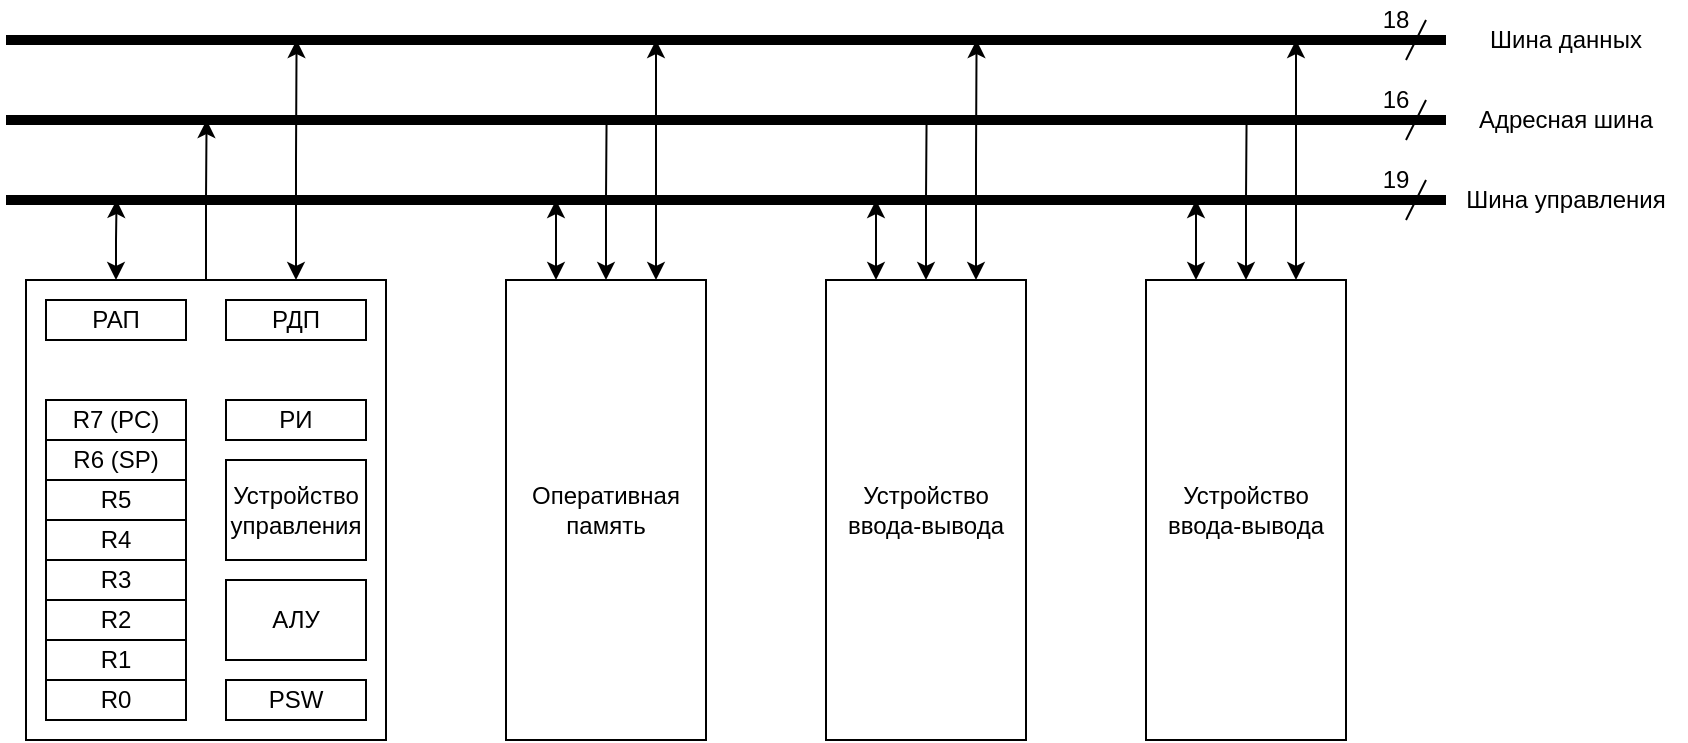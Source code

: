 <mxfile version="22.1.11" type="device">
  <diagram name="Страница — 1" id="DgMrOZExwOme68rczHl-">
    <mxGraphModel dx="1195" dy="650" grid="1" gridSize="10" guides="1" tooltips="1" connect="1" arrows="1" fold="1" page="1" pageScale="1" pageWidth="827" pageHeight="1169" math="0" shadow="0">
      <root>
        <mxCell id="0" />
        <mxCell id="1" parent="0" />
        <mxCell id="erTlXRJ_kG2G_GojFqZr-39" style="edgeStyle=orthogonalEdgeStyle;rounded=0;orthogonalLoop=1;jettySize=auto;html=1;exitX=0.25;exitY=0;exitDx=0;exitDy=0;startArrow=classic;startFill=1;" edge="1" parent="1" source="erTlXRJ_kG2G_GojFqZr-1">
          <mxGeometry relative="1" as="geometry">
            <mxPoint x="95.286" y="120" as="targetPoint" />
          </mxGeometry>
        </mxCell>
        <mxCell id="erTlXRJ_kG2G_GojFqZr-40" style="edgeStyle=orthogonalEdgeStyle;rounded=0;orthogonalLoop=1;jettySize=auto;html=1;exitX=0.5;exitY=0;exitDx=0;exitDy=0;" edge="1" parent="1" source="erTlXRJ_kG2G_GojFqZr-1">
          <mxGeometry relative="1" as="geometry">
            <mxPoint x="140.286" y="80" as="targetPoint" />
          </mxGeometry>
        </mxCell>
        <mxCell id="erTlXRJ_kG2G_GojFqZr-41" style="edgeStyle=orthogonalEdgeStyle;rounded=0;orthogonalLoop=1;jettySize=auto;html=1;exitX=0.75;exitY=0;exitDx=0;exitDy=0;startArrow=classic;startFill=1;" edge="1" parent="1" source="erTlXRJ_kG2G_GojFqZr-1">
          <mxGeometry relative="1" as="geometry">
            <mxPoint x="185.286" y="40" as="targetPoint" />
          </mxGeometry>
        </mxCell>
        <mxCell id="erTlXRJ_kG2G_GojFqZr-1" value="" style="rounded=0;whiteSpace=wrap;html=1;" vertex="1" parent="1">
          <mxGeometry x="50" y="160" width="180" height="230" as="geometry" />
        </mxCell>
        <mxCell id="erTlXRJ_kG2G_GojFqZr-2" value="РАП" style="rounded=0;whiteSpace=wrap;html=1;" vertex="1" parent="1">
          <mxGeometry x="60" y="170" width="70" height="20" as="geometry" />
        </mxCell>
        <mxCell id="erTlXRJ_kG2G_GojFqZr-3" value="РДП" style="rounded=0;whiteSpace=wrap;html=1;" vertex="1" parent="1">
          <mxGeometry x="150" y="170" width="70" height="20" as="geometry" />
        </mxCell>
        <mxCell id="erTlXRJ_kG2G_GojFqZr-4" value="РИ" style="rounded=0;whiteSpace=wrap;html=1;" vertex="1" parent="1">
          <mxGeometry x="150" y="220" width="70" height="20" as="geometry" />
        </mxCell>
        <mxCell id="erTlXRJ_kG2G_GojFqZr-5" value="Устройство&lt;br&gt;управления" style="rounded=0;whiteSpace=wrap;html=1;" vertex="1" parent="1">
          <mxGeometry x="150" y="250" width="70" height="50" as="geometry" />
        </mxCell>
        <mxCell id="erTlXRJ_kG2G_GojFqZr-6" value="АЛУ" style="rounded=0;whiteSpace=wrap;html=1;" vertex="1" parent="1">
          <mxGeometry x="150" y="310" width="70" height="40" as="geometry" />
        </mxCell>
        <mxCell id="erTlXRJ_kG2G_GojFqZr-7" value="PSW" style="rounded=0;whiteSpace=wrap;html=1;" vertex="1" parent="1">
          <mxGeometry x="150" y="360" width="70" height="20" as="geometry" />
        </mxCell>
        <mxCell id="erTlXRJ_kG2G_GojFqZr-8" value="R7 (PC)" style="rounded=0;whiteSpace=wrap;html=1;" vertex="1" parent="1">
          <mxGeometry x="60" y="220" width="70" height="20" as="geometry" />
        </mxCell>
        <mxCell id="erTlXRJ_kG2G_GojFqZr-9" value="R6 (SP)" style="rounded=0;whiteSpace=wrap;html=1;" vertex="1" parent="1">
          <mxGeometry x="60" y="240" width="70" height="20" as="geometry" />
        </mxCell>
        <mxCell id="erTlXRJ_kG2G_GojFqZr-10" value="R5" style="rounded=0;whiteSpace=wrap;html=1;" vertex="1" parent="1">
          <mxGeometry x="60" y="260" width="70" height="20" as="geometry" />
        </mxCell>
        <mxCell id="erTlXRJ_kG2G_GojFqZr-11" value="R4" style="rounded=0;whiteSpace=wrap;html=1;" vertex="1" parent="1">
          <mxGeometry x="60" y="280" width="70" height="20" as="geometry" />
        </mxCell>
        <mxCell id="erTlXRJ_kG2G_GojFqZr-12" value="R3" style="rounded=0;whiteSpace=wrap;html=1;" vertex="1" parent="1">
          <mxGeometry x="60" y="300" width="70" height="20" as="geometry" />
        </mxCell>
        <mxCell id="erTlXRJ_kG2G_GojFqZr-13" value="R2" style="rounded=0;whiteSpace=wrap;html=1;" vertex="1" parent="1">
          <mxGeometry x="60" y="320" width="70" height="20" as="geometry" />
        </mxCell>
        <mxCell id="erTlXRJ_kG2G_GojFqZr-14" value="R1" style="rounded=0;whiteSpace=wrap;html=1;" vertex="1" parent="1">
          <mxGeometry x="60" y="340" width="70" height="20" as="geometry" />
        </mxCell>
        <mxCell id="erTlXRJ_kG2G_GojFqZr-15" value="R0" style="rounded=0;whiteSpace=wrap;html=1;" vertex="1" parent="1">
          <mxGeometry x="60" y="360" width="70" height="20" as="geometry" />
        </mxCell>
        <mxCell id="erTlXRJ_kG2G_GojFqZr-42" style="edgeStyle=orthogonalEdgeStyle;rounded=0;orthogonalLoop=1;jettySize=auto;html=1;exitX=0.5;exitY=0;exitDx=0;exitDy=0;startArrow=classic;startFill=1;endArrow=none;endFill=0;" edge="1" parent="1" source="erTlXRJ_kG2G_GojFqZr-16">
          <mxGeometry relative="1" as="geometry">
            <mxPoint x="340.286" y="80" as="targetPoint" />
          </mxGeometry>
        </mxCell>
        <mxCell id="erTlXRJ_kG2G_GojFqZr-48" style="edgeStyle=orthogonalEdgeStyle;rounded=0;orthogonalLoop=1;jettySize=auto;html=1;exitX=0.75;exitY=0;exitDx=0;exitDy=0;startArrow=classic;startFill=1;" edge="1" parent="1" source="erTlXRJ_kG2G_GojFqZr-16">
          <mxGeometry relative="1" as="geometry">
            <mxPoint x="365" y="40" as="targetPoint" />
          </mxGeometry>
        </mxCell>
        <mxCell id="erTlXRJ_kG2G_GojFqZr-49" style="edgeStyle=orthogonalEdgeStyle;rounded=0;orthogonalLoop=1;jettySize=auto;html=1;exitX=0.25;exitY=0;exitDx=0;exitDy=0;startArrow=classic;startFill=1;" edge="1" parent="1" source="erTlXRJ_kG2G_GojFqZr-16">
          <mxGeometry relative="1" as="geometry">
            <mxPoint x="315" y="120" as="targetPoint" />
          </mxGeometry>
        </mxCell>
        <mxCell id="erTlXRJ_kG2G_GojFqZr-16" value="Оперативная&lt;br&gt;память" style="rounded=0;whiteSpace=wrap;html=1;" vertex="1" parent="1">
          <mxGeometry x="290" y="160" width="100" height="230" as="geometry" />
        </mxCell>
        <mxCell id="erTlXRJ_kG2G_GojFqZr-43" style="edgeStyle=orthogonalEdgeStyle;rounded=0;orthogonalLoop=1;jettySize=auto;html=1;exitX=0.5;exitY=0;exitDx=0;exitDy=0;startArrow=classic;startFill=1;endArrow=none;endFill=0;" edge="1" parent="1" source="erTlXRJ_kG2G_GojFqZr-17">
          <mxGeometry relative="1" as="geometry">
            <mxPoint x="500.286" y="80" as="targetPoint" />
          </mxGeometry>
        </mxCell>
        <mxCell id="erTlXRJ_kG2G_GojFqZr-45" style="edgeStyle=orthogonalEdgeStyle;rounded=0;orthogonalLoop=1;jettySize=auto;html=1;exitX=0.75;exitY=0;exitDx=0;exitDy=0;startArrow=classic;startFill=1;" edge="1" parent="1" source="erTlXRJ_kG2G_GojFqZr-17">
          <mxGeometry relative="1" as="geometry">
            <mxPoint x="525.286" y="40" as="targetPoint" />
          </mxGeometry>
        </mxCell>
        <mxCell id="erTlXRJ_kG2G_GojFqZr-50" style="edgeStyle=orthogonalEdgeStyle;rounded=0;orthogonalLoop=1;jettySize=auto;html=1;exitX=0.25;exitY=0;exitDx=0;exitDy=0;startArrow=classic;startFill=1;" edge="1" parent="1" source="erTlXRJ_kG2G_GojFqZr-17">
          <mxGeometry relative="1" as="geometry">
            <mxPoint x="475" y="120" as="targetPoint" />
          </mxGeometry>
        </mxCell>
        <mxCell id="erTlXRJ_kG2G_GojFqZr-17" value="Устройство&lt;br&gt;ввода-вывода" style="rounded=0;whiteSpace=wrap;html=1;" vertex="1" parent="1">
          <mxGeometry x="450" y="160" width="100" height="230" as="geometry" />
        </mxCell>
        <mxCell id="erTlXRJ_kG2G_GojFqZr-44" style="edgeStyle=orthogonalEdgeStyle;rounded=0;orthogonalLoop=1;jettySize=auto;html=1;exitX=0.5;exitY=0;exitDx=0;exitDy=0;startArrow=classic;startFill=1;endArrow=none;endFill=0;" edge="1" parent="1" source="erTlXRJ_kG2G_GojFqZr-18">
          <mxGeometry relative="1" as="geometry">
            <mxPoint x="660.286" y="80" as="targetPoint" />
          </mxGeometry>
        </mxCell>
        <mxCell id="erTlXRJ_kG2G_GojFqZr-47" style="edgeStyle=orthogonalEdgeStyle;rounded=0;orthogonalLoop=1;jettySize=auto;html=1;exitX=0.75;exitY=0;exitDx=0;exitDy=0;startArrow=classic;startFill=1;" edge="1" parent="1" source="erTlXRJ_kG2G_GojFqZr-18">
          <mxGeometry relative="1" as="geometry">
            <mxPoint x="685" y="40" as="targetPoint" />
          </mxGeometry>
        </mxCell>
        <mxCell id="erTlXRJ_kG2G_GojFqZr-51" style="edgeStyle=orthogonalEdgeStyle;rounded=0;orthogonalLoop=1;jettySize=auto;html=1;exitX=0.25;exitY=0;exitDx=0;exitDy=0;startArrow=classic;startFill=1;" edge="1" parent="1" source="erTlXRJ_kG2G_GojFqZr-18">
          <mxGeometry relative="1" as="geometry">
            <mxPoint x="635" y="120" as="targetPoint" />
          </mxGeometry>
        </mxCell>
        <mxCell id="erTlXRJ_kG2G_GojFqZr-18" value="Устройство&lt;br&gt;ввода-вывода" style="rounded=0;whiteSpace=wrap;html=1;" vertex="1" parent="1">
          <mxGeometry x="610" y="160" width="100" height="230" as="geometry" />
        </mxCell>
        <mxCell id="erTlXRJ_kG2G_GojFqZr-20" value="" style="endArrow=none;html=1;rounded=0;strokeWidth=5;" edge="1" parent="1">
          <mxGeometry width="50" height="50" relative="1" as="geometry">
            <mxPoint x="40" y="40" as="sourcePoint" />
            <mxPoint x="760" y="40" as="targetPoint" />
          </mxGeometry>
        </mxCell>
        <mxCell id="erTlXRJ_kG2G_GojFqZr-22" value="" style="endArrow=none;html=1;rounded=0;strokeWidth=5;" edge="1" parent="1">
          <mxGeometry width="50" height="50" relative="1" as="geometry">
            <mxPoint x="40" y="80" as="sourcePoint" />
            <mxPoint x="760" y="80" as="targetPoint" />
          </mxGeometry>
        </mxCell>
        <mxCell id="erTlXRJ_kG2G_GojFqZr-23" value="" style="endArrow=none;html=1;rounded=0;strokeWidth=5;" edge="1" parent="1">
          <mxGeometry width="50" height="50" relative="1" as="geometry">
            <mxPoint x="40" y="120" as="sourcePoint" />
            <mxPoint x="760" y="120" as="targetPoint" />
          </mxGeometry>
        </mxCell>
        <mxCell id="erTlXRJ_kG2G_GojFqZr-26" value="Шина данных" style="rounded=0;whiteSpace=wrap;html=1;strokeColor=none;fillColor=none;" vertex="1" parent="1">
          <mxGeometry x="760" y="20" width="120" height="40" as="geometry" />
        </mxCell>
        <mxCell id="erTlXRJ_kG2G_GojFqZr-27" value="Адресная шина" style="rounded=0;whiteSpace=wrap;html=1;strokeColor=none;fillColor=none;" vertex="1" parent="1">
          <mxGeometry x="760" y="60" width="120" height="40" as="geometry" />
        </mxCell>
        <mxCell id="erTlXRJ_kG2G_GojFqZr-28" value="Шина управления" style="rounded=0;whiteSpace=wrap;html=1;strokeColor=none;fillColor=none;" vertex="1" parent="1">
          <mxGeometry x="760" y="100" width="120" height="40" as="geometry" />
        </mxCell>
        <mxCell id="erTlXRJ_kG2G_GojFqZr-29" value="" style="endArrow=none;html=1;rounded=0;" edge="1" parent="1">
          <mxGeometry width="50" height="50" relative="1" as="geometry">
            <mxPoint x="740" y="50" as="sourcePoint" />
            <mxPoint x="750" y="30" as="targetPoint" />
          </mxGeometry>
        </mxCell>
        <mxCell id="erTlXRJ_kG2G_GojFqZr-31" value="" style="endArrow=none;html=1;rounded=0;" edge="1" parent="1">
          <mxGeometry width="50" height="50" relative="1" as="geometry">
            <mxPoint x="740" y="90" as="sourcePoint" />
            <mxPoint x="750" y="70" as="targetPoint" />
          </mxGeometry>
        </mxCell>
        <mxCell id="erTlXRJ_kG2G_GojFqZr-34" value="" style="endArrow=none;html=1;rounded=0;" edge="1" parent="1">
          <mxGeometry width="50" height="50" relative="1" as="geometry">
            <mxPoint x="740" y="130" as="sourcePoint" />
            <mxPoint x="750" y="110" as="targetPoint" />
          </mxGeometry>
        </mxCell>
        <mxCell id="erTlXRJ_kG2G_GojFqZr-36" value="18" style="rounded=0;whiteSpace=wrap;html=1;strokeColor=none;fillColor=none;" vertex="1" parent="1">
          <mxGeometry x="720" y="20" width="30" height="20" as="geometry" />
        </mxCell>
        <mxCell id="erTlXRJ_kG2G_GojFqZr-37" value="16" style="rounded=0;whiteSpace=wrap;html=1;strokeColor=none;fillColor=none;" vertex="1" parent="1">
          <mxGeometry x="720" y="60" width="30" height="20" as="geometry" />
        </mxCell>
        <mxCell id="erTlXRJ_kG2G_GojFqZr-38" value="19" style="rounded=0;whiteSpace=wrap;html=1;strokeColor=none;fillColor=none;" vertex="1" parent="1">
          <mxGeometry x="720" y="100" width="30" height="20" as="geometry" />
        </mxCell>
      </root>
    </mxGraphModel>
  </diagram>
</mxfile>
